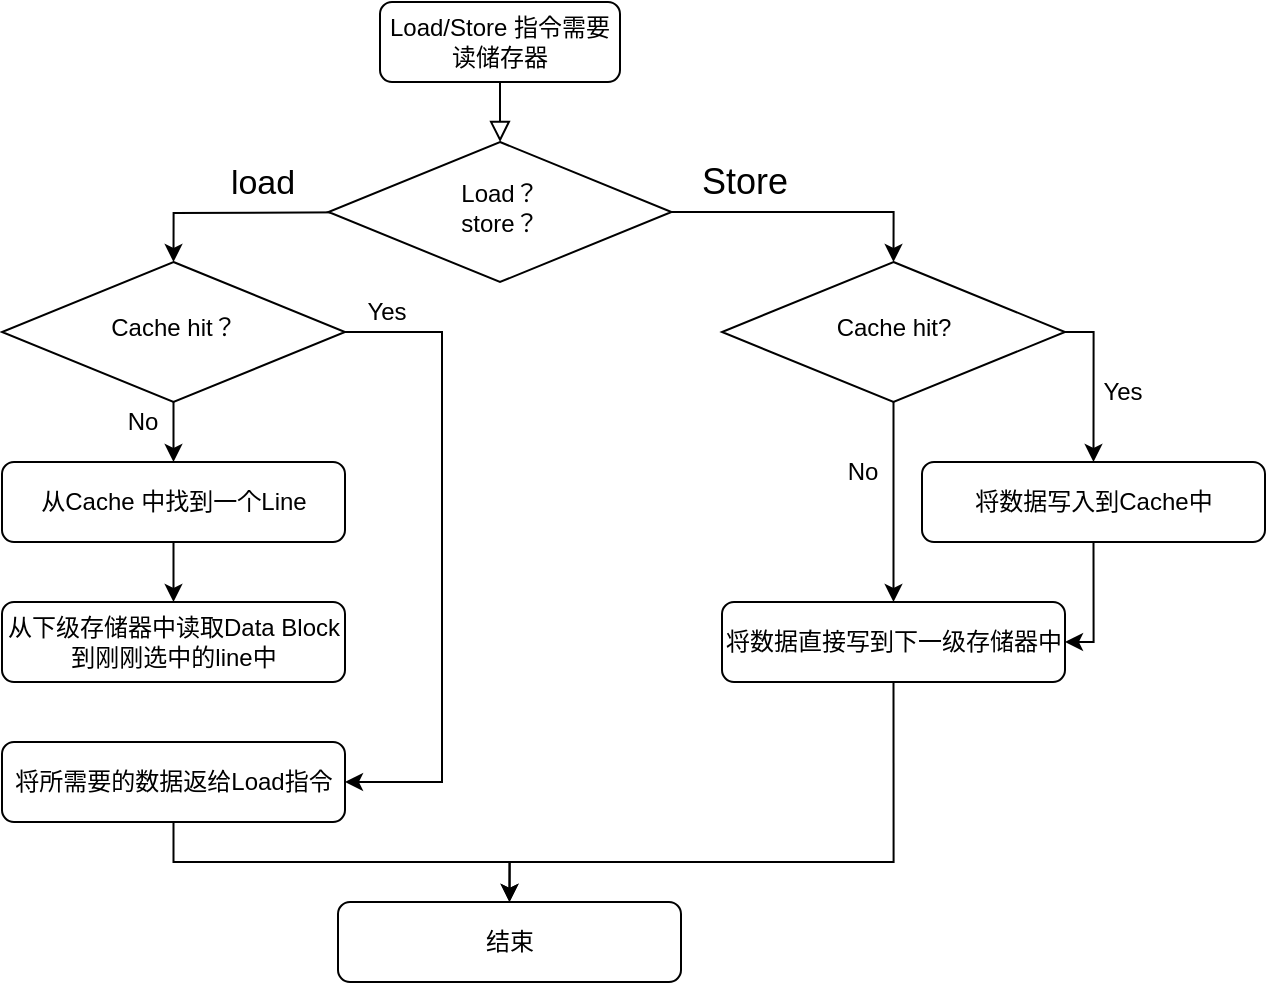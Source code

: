 <mxfile version="20.8.20" type="github">
  <diagram id="C5RBs43oDa-KdzZeNtuy" name="Page-1">
    <mxGraphModel dx="1221" dy="644" grid="1" gridSize="10" guides="1" tooltips="1" connect="1" arrows="1" fold="1" page="1" pageScale="1" pageWidth="827" pageHeight="1169" math="0" shadow="0">
      <root>
        <mxCell id="WIyWlLk6GJQsqaUBKTNV-0" />
        <mxCell id="WIyWlLk6GJQsqaUBKTNV-1" parent="WIyWlLk6GJQsqaUBKTNV-0" />
        <mxCell id="WIyWlLk6GJQsqaUBKTNV-2" value="" style="rounded=0;html=1;jettySize=auto;orthogonalLoop=1;fontSize=11;endArrow=block;endFill=0;endSize=8;strokeWidth=1;shadow=0;labelBackgroundColor=none;edgeStyle=orthogonalEdgeStyle;" parent="WIyWlLk6GJQsqaUBKTNV-1" source="WIyWlLk6GJQsqaUBKTNV-3" target="WIyWlLk6GJQsqaUBKTNV-6" edge="1">
          <mxGeometry relative="1" as="geometry" />
        </mxCell>
        <mxCell id="WIyWlLk6GJQsqaUBKTNV-3" value="&lt;font style=&quot;font-size: 12px;&quot;&gt;Load/Store 指令需要读储存器&lt;/font&gt;" style="rounded=1;whiteSpace=wrap;html=1;fontSize=12;glass=0;strokeWidth=1;shadow=0;" parent="WIyWlLk6GJQsqaUBKTNV-1" vertex="1">
          <mxGeometry x="349" y="60" width="120" height="40" as="geometry" />
        </mxCell>
        <mxCell id="w8BWxTrsSD4lyKPSOWY--7" style="edgeStyle=orthogonalEdgeStyle;rounded=0;orthogonalLoop=1;jettySize=auto;html=1;exitX=1;exitY=0.5;exitDx=0;exitDy=0;entryX=0.5;entryY=0;entryDx=0;entryDy=0;" parent="WIyWlLk6GJQsqaUBKTNV-1" source="WIyWlLk6GJQsqaUBKTNV-6" target="w8BWxTrsSD4lyKPSOWY--4" edge="1">
          <mxGeometry relative="1" as="geometry" />
        </mxCell>
        <mxCell id="w8BWxTrsSD4lyKPSOWY--12" value="Store" style="edgeLabel;html=1;align=center;verticalAlign=middle;resizable=0;points=[];fontSize=18;" parent="w8BWxTrsSD4lyKPSOWY--7" vertex="1" connectable="0">
          <mxGeometry x="-0.511" y="6" relative="1" as="geometry">
            <mxPoint x="2" y="-9" as="offset" />
          </mxGeometry>
        </mxCell>
        <mxCell id="w8BWxTrsSD4lyKPSOWY--8" style="edgeStyle=orthogonalEdgeStyle;rounded=0;orthogonalLoop=1;jettySize=auto;html=1;entryX=0.5;entryY=0;entryDx=0;entryDy=0;" parent="WIyWlLk6GJQsqaUBKTNV-1" target="w8BWxTrsSD4lyKPSOWY--5" edge="1">
          <mxGeometry relative="1" as="geometry">
            <mxPoint x="363.25" y="165" as="sourcePoint" />
          </mxGeometry>
        </mxCell>
        <mxCell id="w8BWxTrsSD4lyKPSOWY--11" value="&lt;font style=&quot;font-size: 17px;&quot;&gt;load&lt;/font&gt;" style="edgeLabel;html=1;align=center;verticalAlign=middle;resizable=0;points=[];" parent="w8BWxTrsSD4lyKPSOWY--8" vertex="1" connectable="0">
          <mxGeometry x="0.099" y="-9" relative="1" as="geometry">
            <mxPoint x="5" y="-6" as="offset" />
          </mxGeometry>
        </mxCell>
        <mxCell id="WIyWlLk6GJQsqaUBKTNV-6" value="Load？&lt;br&gt;store？" style="rhombus;whiteSpace=wrap;html=1;shadow=0;fontFamily=Helvetica;fontSize=12;align=center;strokeWidth=1;spacing=6;spacingTop=-4;" parent="WIyWlLk6GJQsqaUBKTNV-1" vertex="1">
          <mxGeometry x="323.25" y="130" width="171.5" height="70" as="geometry" />
        </mxCell>
        <mxCell id="jORTl4qwDysdVKqsYahM-1" style="edgeStyle=orthogonalEdgeStyle;rounded=0;orthogonalLoop=1;jettySize=auto;html=1;entryX=0.5;entryY=0;entryDx=0;entryDy=0;" edge="1" parent="WIyWlLk6GJQsqaUBKTNV-1" source="w8BWxTrsSD4lyKPSOWY--4" target="jORTl4qwDysdVKqsYahM-0">
          <mxGeometry relative="1" as="geometry" />
        </mxCell>
        <mxCell id="jORTl4qwDysdVKqsYahM-2" style="edgeStyle=orthogonalEdgeStyle;rounded=0;orthogonalLoop=1;jettySize=auto;html=1;entryX=0.5;entryY=0;entryDx=0;entryDy=0;" edge="1" parent="WIyWlLk6GJQsqaUBKTNV-1" source="w8BWxTrsSD4lyKPSOWY--4" target="w8BWxTrsSD4lyKPSOWY--23">
          <mxGeometry relative="1" as="geometry">
            <mxPoint x="730" y="280" as="targetPoint" />
            <Array as="points">
              <mxPoint x="706" y="225" />
            </Array>
          </mxGeometry>
        </mxCell>
        <mxCell id="w8BWxTrsSD4lyKPSOWY--4" value="Cache hit?" style="rhombus;whiteSpace=wrap;html=1;shadow=0;fontFamily=Helvetica;fontSize=12;align=center;strokeWidth=1;spacing=6;spacingTop=-4;" parent="WIyWlLk6GJQsqaUBKTNV-1" vertex="1">
          <mxGeometry x="520" y="190" width="171.5" height="70" as="geometry" />
        </mxCell>
        <mxCell id="w8BWxTrsSD4lyKPSOWY--14" value="" style="edgeStyle=orthogonalEdgeStyle;rounded=0;orthogonalLoop=1;jettySize=auto;html=1;fontSize=12;" parent="WIyWlLk6GJQsqaUBKTNV-1" source="w8BWxTrsSD4lyKPSOWY--5" target="w8BWxTrsSD4lyKPSOWY--13" edge="1">
          <mxGeometry relative="1" as="geometry" />
        </mxCell>
        <mxCell id="w8BWxTrsSD4lyKPSOWY--19" style="edgeStyle=orthogonalEdgeStyle;rounded=0;orthogonalLoop=1;jettySize=auto;html=1;entryX=1;entryY=0.5;entryDx=0;entryDy=0;fontSize=12;exitX=1;exitY=0.5;exitDx=0;exitDy=0;" parent="WIyWlLk6GJQsqaUBKTNV-1" source="w8BWxTrsSD4lyKPSOWY--5" target="w8BWxTrsSD4lyKPSOWY--18" edge="1">
          <mxGeometry relative="1" as="geometry">
            <Array as="points">
              <mxPoint x="380" y="225" />
              <mxPoint x="380" y="450" />
            </Array>
          </mxGeometry>
        </mxCell>
        <mxCell id="w8BWxTrsSD4lyKPSOWY--5" value="Cache hit？" style="rhombus;whiteSpace=wrap;html=1;shadow=0;fontFamily=Helvetica;fontSize=12;align=center;strokeWidth=1;spacing=6;spacingTop=-4;" parent="WIyWlLk6GJQsqaUBKTNV-1" vertex="1">
          <mxGeometry x="160" y="190" width="171.5" height="70" as="geometry" />
        </mxCell>
        <mxCell id="w8BWxTrsSD4lyKPSOWY--16" value="" style="edgeStyle=orthogonalEdgeStyle;rounded=0;orthogonalLoop=1;jettySize=auto;html=1;fontSize=12;" parent="WIyWlLk6GJQsqaUBKTNV-1" source="w8BWxTrsSD4lyKPSOWY--13" target="w8BWxTrsSD4lyKPSOWY--15" edge="1">
          <mxGeometry relative="1" as="geometry" />
        </mxCell>
        <mxCell id="w8BWxTrsSD4lyKPSOWY--13" value="从Cache 中找到一个Line" style="rounded=1;whiteSpace=wrap;html=1;fontSize=12;glass=0;strokeWidth=1;shadow=0;" parent="WIyWlLk6GJQsqaUBKTNV-1" vertex="1">
          <mxGeometry x="160" y="290" width="171.5" height="40" as="geometry" />
        </mxCell>
        <mxCell id="w8BWxTrsSD4lyKPSOWY--15" value="从下级存储器中读取Data Block到刚刚选中的line中" style="rounded=1;whiteSpace=wrap;html=1;fontSize=12;glass=0;strokeWidth=1;shadow=0;" parent="WIyWlLk6GJQsqaUBKTNV-1" vertex="1">
          <mxGeometry x="160" y="360" width="171.5" height="40" as="geometry" />
        </mxCell>
        <mxCell id="jORTl4qwDysdVKqsYahM-7" style="edgeStyle=orthogonalEdgeStyle;rounded=0;orthogonalLoop=1;jettySize=auto;html=1;entryX=0.5;entryY=0;entryDx=0;entryDy=0;" edge="1" parent="WIyWlLk6GJQsqaUBKTNV-1" source="w8BWxTrsSD4lyKPSOWY--18" target="jORTl4qwDysdVKqsYahM-6">
          <mxGeometry relative="1" as="geometry" />
        </mxCell>
        <mxCell id="w8BWxTrsSD4lyKPSOWY--18" value="将所需要的数据返给Load指令" style="rounded=1;whiteSpace=wrap;html=1;fontSize=12;glass=0;strokeWidth=1;shadow=0;" parent="WIyWlLk6GJQsqaUBKTNV-1" vertex="1">
          <mxGeometry x="160" y="430" width="171.5" height="40" as="geometry" />
        </mxCell>
        <mxCell id="w8BWxTrsSD4lyKPSOWY--21" value="No" style="text;html=1;align=center;verticalAlign=middle;resizable=0;points=[];autosize=1;strokeColor=none;fillColor=none;fontSize=12;" parent="WIyWlLk6GJQsqaUBKTNV-1" vertex="1">
          <mxGeometry x="210" y="255" width="40" height="30" as="geometry" />
        </mxCell>
        <mxCell id="w8BWxTrsSD4lyKPSOWY--22" value="Yes" style="text;html=1;align=center;verticalAlign=middle;resizable=0;points=[];autosize=1;strokeColor=none;fillColor=none;fontSize=12;" parent="WIyWlLk6GJQsqaUBKTNV-1" vertex="1">
          <mxGeometry x="331.5" y="200" width="40" height="30" as="geometry" />
        </mxCell>
        <mxCell id="jORTl4qwDysdVKqsYahM-5" style="edgeStyle=orthogonalEdgeStyle;rounded=0;orthogonalLoop=1;jettySize=auto;html=1;exitX=0.5;exitY=1;exitDx=0;exitDy=0;entryX=1;entryY=0.5;entryDx=0;entryDy=0;" edge="1" parent="WIyWlLk6GJQsqaUBKTNV-1" source="w8BWxTrsSD4lyKPSOWY--23" target="jORTl4qwDysdVKqsYahM-0">
          <mxGeometry relative="1" as="geometry">
            <Array as="points">
              <mxPoint x="706" y="380" />
            </Array>
          </mxGeometry>
        </mxCell>
        <mxCell id="w8BWxTrsSD4lyKPSOWY--23" value="将数据写入到Cache中" style="rounded=1;whiteSpace=wrap;html=1;fontSize=12;glass=0;strokeWidth=1;shadow=0;" parent="WIyWlLk6GJQsqaUBKTNV-1" vertex="1">
          <mxGeometry x="620" y="290" width="171.5" height="40" as="geometry" />
        </mxCell>
        <mxCell id="jORTl4qwDysdVKqsYahM-8" style="edgeStyle=orthogonalEdgeStyle;rounded=0;orthogonalLoop=1;jettySize=auto;html=1;entryX=0.5;entryY=0;entryDx=0;entryDy=0;exitX=0.5;exitY=1;exitDx=0;exitDy=0;" edge="1" parent="WIyWlLk6GJQsqaUBKTNV-1" source="jORTl4qwDysdVKqsYahM-0" target="jORTl4qwDysdVKqsYahM-6">
          <mxGeometry relative="1" as="geometry">
            <Array as="points">
              <mxPoint x="606" y="490" />
              <mxPoint x="414" y="490" />
            </Array>
          </mxGeometry>
        </mxCell>
        <mxCell id="jORTl4qwDysdVKqsYahM-0" value="将数据直接写到下一级存储器中" style="rounded=1;whiteSpace=wrap;html=1;fontSize=12;glass=0;strokeWidth=1;shadow=0;" vertex="1" parent="WIyWlLk6GJQsqaUBKTNV-1">
          <mxGeometry x="520" y="360" width="171.5" height="40" as="geometry" />
        </mxCell>
        <mxCell id="jORTl4qwDysdVKqsYahM-3" value="No" style="text;html=1;align=center;verticalAlign=middle;resizable=0;points=[];autosize=1;strokeColor=none;fillColor=none;" vertex="1" parent="WIyWlLk6GJQsqaUBKTNV-1">
          <mxGeometry x="570" y="280" width="40" height="30" as="geometry" />
        </mxCell>
        <mxCell id="jORTl4qwDysdVKqsYahM-4" value="Yes" style="text;html=1;align=center;verticalAlign=middle;resizable=0;points=[];autosize=1;strokeColor=none;fillColor=none;" vertex="1" parent="WIyWlLk6GJQsqaUBKTNV-1">
          <mxGeometry x="700" y="240" width="40" height="30" as="geometry" />
        </mxCell>
        <mxCell id="jORTl4qwDysdVKqsYahM-6" value="结束" style="rounded=1;whiteSpace=wrap;html=1;fontSize=12;glass=0;strokeWidth=1;shadow=0;" vertex="1" parent="WIyWlLk6GJQsqaUBKTNV-1">
          <mxGeometry x="328" y="510" width="171.5" height="40" as="geometry" />
        </mxCell>
      </root>
    </mxGraphModel>
  </diagram>
</mxfile>
